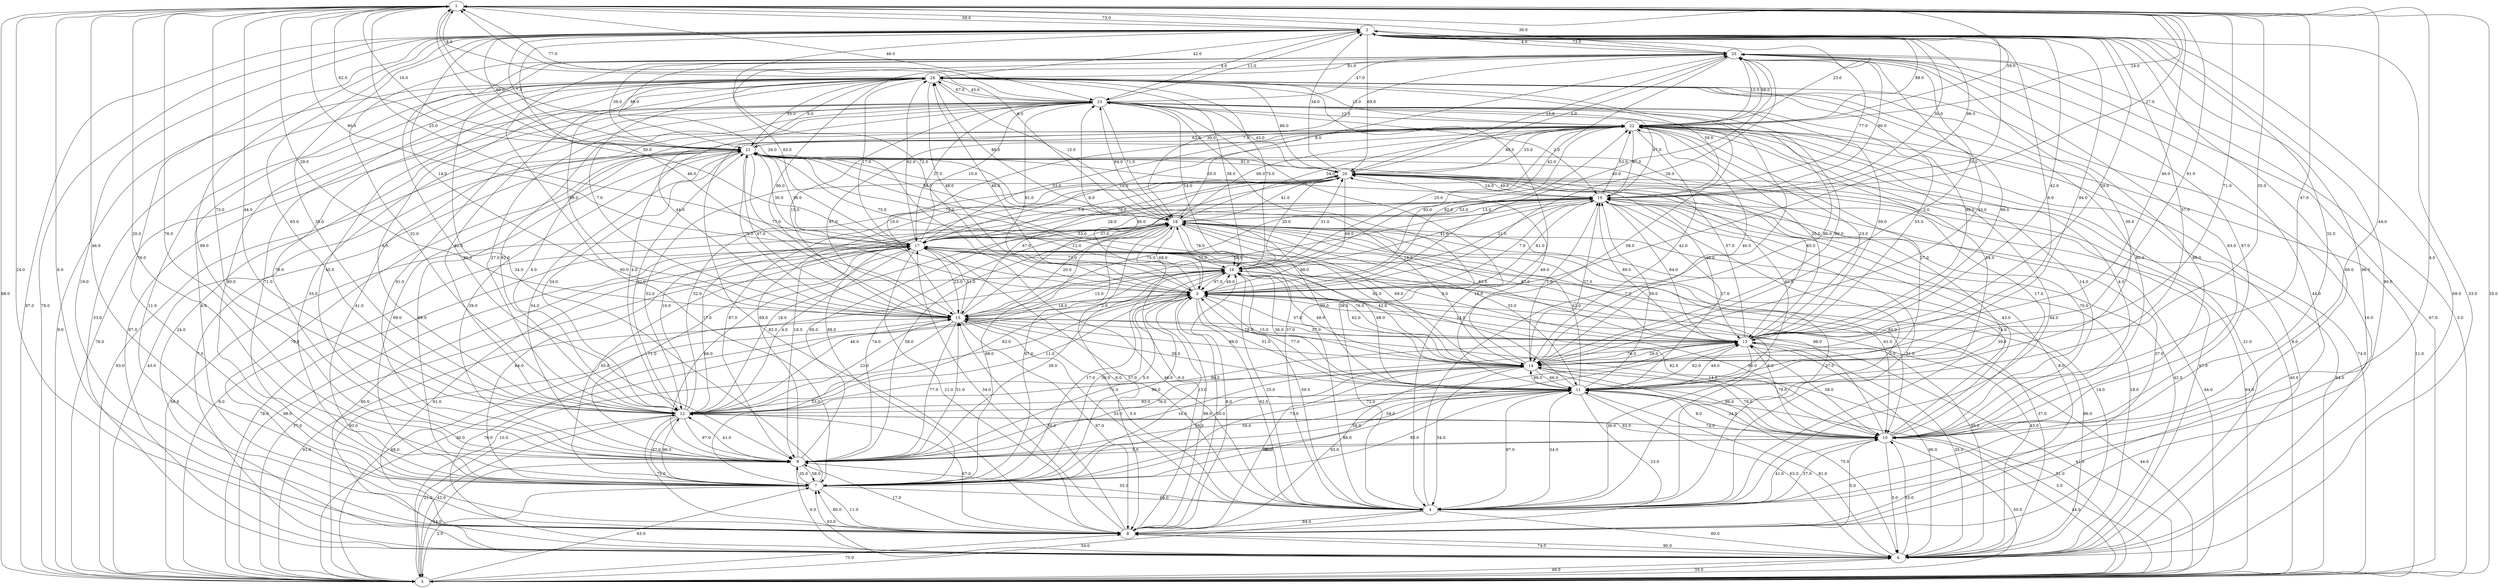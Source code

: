 strict digraph G {
  1 [ label="1" ];
  2 [ label="2" ];
  3 [ label="3" ];
  4 [ label="4" ];
  5 [ label="5" ];
  6 [ label="6" ];
  7 [ label="7" ];
  8 [ label="8" ];
  9 [ label="9" ];
  10 [ label="10" ];
  11 [ label="11" ];
  12 [ label="12" ];
  13 [ label="13" ];
  14 [ label="14" ];
  15 [ label="15" ];
  16 [ label="16" ];
  17 [ label="17" ];
  18 [ label="18" ];
  19 [ label="19" ];
  20 [ label="20" ];
  21 [ label="21" ];
  22 [ label="22" ];
  23 [ label="23" ];
  24 [ label="24" ];
  25 [ label="25" ];
  18 -> 1 [ label="6.0" ];
  20 -> 17 [ label="7.0" ];
  11 -> 9 [ label="59.0" ];
  24 -> 9 [ label="45.0" ];
  2 -> 23 [ label="4.0" ];
  10 -> 12 [ label="74.0" ];
  22 -> 13 [ label="20.0" ];
  14 -> 13 [ label="76.0" ];
  15 -> 23 [ label="15.0" ];
  8 -> 10 [ label="5.0" ];
  16 -> 5 [ label="93.0" ];
  13 -> 22 [ label="23.0" ];
  25 -> 24 [ label="81.0" ];
  22 -> 2 [ label="88.0" ];
  12 -> 1 [ label="44.0" ];
  7 -> 25 [ label="34.0" ];
  18 -> 9 [ label="74.0" ];
  3 -> 25 [ label="40.0" ];
  3 -> 11 [ label="51.0" ];
  7 -> 2 [ label="76.0" ];
  3 -> 4 [ label="92.0" ];
  3 -> 15 [ label="2.0" ];
  4 -> 24 [ label="7.0" ];
  10 -> 11 [ label="8.0" ];
  17 -> 1 [ label="90.0" ];
  23 -> 24 [ label="67.0" ];
  15 -> 24 [ label="89.0" ];
  24 -> 20 [ label="86.0" ];
  2 -> 13 [ label="29.0" ];
  24 -> 4 [ label="16.0" ];
  14 -> 20 [ label="49.0" ];
  10 -> 13 [ label="79.0" ];
  11 -> 20 [ label="62.0" ];
  6 -> 10 [ label="55.0" ];
  18 -> 7 [ label="97.0" ];
  19 -> 24 [ label="59.0" ];
  6 -> 17 [ label="91.0" ];
  23 -> 1 [ label="77.0" ];
  11 -> 12 [ label="72.0" ];
  17 -> 9 [ label="71.0" ];
  5 -> 18 [ label="8.0" ];
  8 -> 14 [ label="89.0" ];
  5 -> 12 [ label="42.0" ];
  7 -> 23 [ label="35.0" ];
  15 -> 3 [ label="18.0" ];
  9 -> 12 [ label="41.0" ];
  2 -> 8 [ label="19.0" ];
  22 -> 18 [ label="66.0" ];
  5 -> 10 [ label="44.0" ];
  13 -> 4 [ label="36.0" ];
  5 -> 11 [ label="5.0" ];
  9 -> 3 [ label="5.0" ];
  3 -> 5 [ label="30.0" ];
  23 -> 4 [ label="99.0" ];
  24 -> 7 [ label="71.0" ];
  21 -> 9 [ label="54.0" ];
  22 -> 7 [ label="41.0" ];
  18 -> 11 [ label="33.0" ];
  12 -> 19 [ label="16.0" ];
  10 -> 6 [ label="5.0" ];
  9 -> 16 [ label="38.0" ];
  19 -> 13 [ label="84.0" ];
  2 -> 15 [ label="46.0" ];
  1 -> 8 [ label="24.0" ];
  4 -> 22 [ label="44.0" ];
  19 -> 25 [ label="90.0" ];
  2 -> 21 [ label="60.0" ];
  13 -> 23 [ label="59.0" ];
  13 -> 3 [ label="37.0" ];
  23 -> 9 [ label="91.0" ];
  8 -> 12 [ label="67.0" ];
  12 -> 14 [ label="71.0" ];
  6 -> 7 [ label="93.0" ];
  13 -> 6 [ label="90.0" ];
  10 -> 1 [ label="44.0" ];
  21 -> 19 [ label="65.0" ];
  19 -> 4 [ label="31.0" ];
  6 -> 2 [ label="33.0" ];
  7 -> 12 [ label="96.0" ];
  8 -> 1 [ label="6.0" ];
  21 -> 13 [ label="65.0" ];
  17 -> 8 [ label="21.0" ];
  12 -> 16 [ label="82.0" ];
  14 -> 2 [ label="6.0" ];
  10 -> 25 [ label="63.0" ];
  16 -> 6 [ label="37.0" ];
  9 -> 20 [ label="69.0" ];
  19 -> 9 [ label="18.0" ];
  1 -> 14 [ label="35.0" ];
  18 -> 14 [ label="62.0" ];
  2 -> 22 [ label="23.0" ];
  18 -> 3 [ label="68.0" ];
  18 -> 12 [ label="18.0" ];
  7 -> 5 [ label="2.0" ];
  10 -> 21 [ label="17.0" ];
  20 -> 10 [ label="76.0" ];
  4 -> 9 [ label="55.0" ];
  13 -> 10 [ label="38.0" ];
  18 -> 24 [ label="86.0" ];
  20 -> 16 [ label="20.0" ];
  6 -> 5 [ label="33.0" ];
  6 -> 3 [ label="43.0" ];
  3 -> 7 [ label="99.0" ];
  2 -> 20 [ label="69.0" ];
  4 -> 18 [ label="37.0" ];
  1 -> 2 [ label="73.0" ];
  21 -> 7 [ label="99.0" ];
  13 -> 7 [ label="73.0" ];
  4 -> 23 [ label="39.0" ];
  17 -> 21 [ label="36.0" ];
  7 -> 16 [ label="30.0" ];
  25 -> 14 [ label="3.0" ];
  18 -> 23 [ label="94.0" ];
  1 -> 7 [ label="46.0" ];
  7 -> 11 [ label="86.0" ];
  22 -> 19 [ label="87.0" ];
  11 -> 6 [ label="63.0" ];
  20 -> 5 [ label="64.0" ];
  12 -> 8 [ label="75.0" ];
  12 -> 7 [ label="37.0" ];
  23 -> 14 [ label="86.0" ];
  6 -> 19 [ label="42.0" ];
  22 -> 20 [ label="80.0" ];
  23 -> 19 [ label="2.0" ];
  4 -> 8 [ label="84.0" ];
  1 -> 23 [ label="46.0" ];
  10 -> 3 [ label="96.0" ];
  25 -> 21 [ label="98.0" ];
  11 -> 8 [ label="23.0" ];
  20 -> 4 [ label="39.0" ];
  24 -> 17 [ label="17.0" ];
  7 -> 21 [ label="69.0" ];
  4 -> 19 [ label="3.0" ];
  12 -> 5 [ label="21.0" ];
  2 -> 11 [ label="37.0" ];
  11 -> 4 [ label="97.0" ];
  24 -> 3 [ label="48.0" ];
  25 -> 5 [ label="67.0" ];
  14 -> 10 [ label="96.0" ];
  12 -> 24 [ label="6.0" ];
  4 -> 2 [ label="60.0" ];
  10 -> 24 [ label="89.0" ];
  4 -> 21 [ label="37.0" ];
  18 -> 4 [ label="6.0" ];
  2 -> 14 [ label="94.0" ];
  15 -> 5 [ label="91.0" ];
  14 -> 17 [ label="42.0" ];
  3 -> 24 [ label="46.0" ];
  17 -> 14 [ label="76.0" ];
  1 -> 9 [ label="20.0" ];
  18 -> 19 [ label="13.0" ];
  13 -> 14 [ label="29.0" ];
  9 -> 13 [ label="76.0" ];
  1 -> 17 [ label="25.0" ];
  9 -> 24 [ label="78.0" ];
  15 -> 21 [ label="47.0" ];
  13 -> 2 [ label="42.0" ];
  2 -> 3 [ label="10.0" ];
  6 -> 22 [ label="8.0" ];
  23 -> 3 [ label="91.0" ];
  5 -> 23 [ label="76.0" ];
  8 -> 22 [ label="82.0" ];
  23 -> 18 [ label="71.0" ];
  17 -> 12 [ label="4.0" ];
  6 -> 20 [ label="67.0" ];
  23 -> 17 [ label="27.0" ];
  9 -> 1 [ label="76.0" ];
  21 -> 24 [ label="9.0" ];
  15 -> 7 [ label="53.0" ];
  1 -> 12 [ label="73.0" ];
  25 -> 3 [ label="26.0" ];
  15 -> 4 [ label="5.0" ];
  24 -> 2 [ label="42.0" ];
  4 -> 5 [ label="34.0" ];
  17 -> 20 [ label="79.0" ];
  19 -> 17 [ label="28.0" ];
  18 -> 25 [ label="8.0" ];
  25 -> 18 [ label="30.0" ];
  15 -> 1 [ label="29.0" ];
  10 -> 18 [ label="74.0" ];
  17 -> 10 [ label="61.0" ];
  13 -> 18 [ label="83.0" ];
  17 -> 5 [ label="98.0" ];
  19 -> 11 [ label="27.0" ];
  2 -> 6 [ label="69.0" ];
  7 -> 13 [ label="58.0" ];
  16 -> 24 [ label="75.0" ];
  9 -> 18 [ label="58.0" ];
  16 -> 3 [ label="97.0" ];
  21 -> 5 [ label="43.0" ];
  25 -> 7 [ label="60.0" ];
  1 -> 3 [ label="26.0" ];
  11 -> 17 [ label="14.0" ];
  12 -> 11 [ label="93.0" ];
  24 -> 21 [ label="55.0" ];
  6 -> 16 [ label="86.0" ];
  17 -> 18 [ label="37.0" ];
  1 -> 4 [ label="4.0" ];
  21 -> 6 [ label="7.0" ];
  11 -> 22 [ label="27.0" ];
  21 -> 16 [ label="79.0" ];
  9 -> 2 [ label="99.0" ];
  16 -> 19 [ label="21.0" ];
  10 -> 9 [ label="5.0" ];
  18 -> 21 [ label="86.0" ];
  19 -> 23 [ label="47.0" ];
  13 -> 24 [ label="99.0" ];
  23 -> 13 [ label="55.0" ];
  10 -> 14 [ label="78.0" ];
  22 -> 15 [ label="87.0" ];
  13 -> 15 [ label="78.0" ];
  4 -> 10 [ label="37.0" ];
  11 -> 3 [ label="77.0" ];
  2 -> 5 [ label="78.0" ];
  19 -> 14 [ label="27.0" ];
  11 -> 16 [ label="36.0" ];
  11 -> 25 [ label="39.0" ];
  8 -> 7 [ label="80.0" ];
  7 -> 4 [ label="68.0" ];
  7 -> 18 [ label="98.0" ];
  22 -> 11 [ label="54.0" ];
  12 -> 13 [ label="96.0" ];
  8 -> 6 [ label="90.0" ];
  16 -> 4 [ label="25.0" ];
  7 -> 8 [ label="11.0" ];
  14 -> 15 [ label="89.0" ];
  3 -> 10 [ label="92.0" ];
  11 -> 14 [ label="99.0" ];
  16 -> 21 [ label="75.0" ];
  23 -> 6 [ label="87.0" ];
  16 -> 22 [ label="25.0" ];
  21 -> 12 [ label="34.0" ];
  25 -> 10 [ label="87.0" ];
  20 -> 19 [ label="24.0" ];
  20 -> 22 [ label="33.0" ];
  23 -> 15 [ label="44.0" ];
  5 -> 6 [ label="49.0" ];
  5 -> 25 [ label="3.0" ];
  6 -> 13 [ label="35.0" ];
  1 -> 13 [ label="46.0" ];
  6 -> 11 [ label="81.0" ];
  22 -> 3 [ label="93.0" ];
  9 -> 11 [ label="58.0" ];
  20 -> 12 [ label="52.0" ];
  5 -> 1 [ label="35.0" ];
  6 -> 23 [ label="24.0" ];
  25 -> 17 [ label="83.0" ];
  7 -> 20 [ label="88.0" ];
  18 -> 16 [ label="78.0" ];
  10 -> 5 [ label="50.0" ];
  1 -> 5 [ label="88.0" ];
  7 -> 17 [ label="64.0" ];
  8 -> 20 [ label="37.0" ];
  18 -> 6 [ label="18.0" ];
  19 -> 22 [ label="53.0" ];
  4 -> 6 [ label="80.0" ];
  2 -> 25 [ label="73.0" ];
  9 -> 21 [ label="39.0" ];
  9 -> 19 [ label="95.0" ];
  14 -> 18 [ label="69.0" ];
  19 -> 20 [ label="49.0" ];
  7 -> 24 [ label="80.0" ];
  24 -> 8 [ label="11.0" ];
  17 -> 19 [ label="86.0" ];
  4 -> 17 [ label="46.0" ];
  4 -> 11 [ label="34.0" ];
  5 -> 7 [ label="63.0" ];
  21 -> 25 [ label="59.0" ];
  3 -> 6 [ label="49.0" ];
  5 -> 21 [ label="93.0" ];
  15 -> 2 [ label="14.0" ];
  17 -> 4 [ label="57.0" ];
  8 -> 15 [ label="50.0" ];
  18 -> 17 [ label="53.0" ];
  20 -> 15 [ label="67.0" ];
  18 -> 5 [ label="56.0" ];
  5 -> 9 [ label="54.0" ];
  11 -> 13 [ label="49.0" ];
  9 -> 15 [ label="51.0" ];
  10 -> 17 [ label="98.0" ];
  22 -> 24 [ label="15.0" ];
  25 -> 9 [ label="90.0" ];
  13 -> 19 [ label="89.0" ];
  5 -> 24 [ label="9.0" ];
  12 -> 9 [ label="97.0" ];
  5 -> 17 [ label="78.0" ];
  8 -> 16 [ label="8.0" ];
  14 -> 4 [ label="34.0" ];
  3 -> 14 [ label="15.0" ];
  14 -> 23 [ label="90.0" ];
  2 -> 12 [ label="65.0" ];
  20 -> 25 [ label="15.0" ];
  13 -> 11 [ label="62.0" ];
  23 -> 12 [ label="92.0" ];
  4 -> 16 [ label="59.0" ];
  15 -> 22 [ label="10.0" ];
  3 -> 2 [ label="72.0" ];
  18 -> 22 [ label="34.0" ];
  17 -> 6 [ label="80.0" ];
  12 -> 15 [ label="23.0" ];
  17 -> 22 [ label="33.0" ];
  22 -> 25 [ label="15.0" ];
  3 -> 23 [ label="8.0" ];
  2 -> 4 [ label="96.0" ];
  20 -> 3 [ label="69.0" ];
  25 -> 20 [ label="1.0" ];
  24 -> 12 [ label="82.0" ];
  15 -> 9 [ label="77.0" ];
  13 -> 5 [ label="41.0" ];
  5 -> 2 [ label="87.0" ];
  22 -> 6 [ label="21.0" ];
  21 -> 14 [ label="18.0" ];
  5 -> 19 [ label="64.0" ];
  13 -> 1 [ label="91.0" ];
  21 -> 3 [ label="77.0" ];
  4 -> 15 [ label="33.0" ];
  24 -> 13 [ label="96.0" ];
  23 -> 11 [ label="58.0" ];
  6 -> 18 [ label="14.0" ];
  22 -> 5 [ label="74.0" ];
  5 -> 13 [ label="44.0" ];
  3 -> 12 [ label="11.0" ];
  8 -> 17 [ label="34.0" ];
  15 -> 18 [ label="20.0" ];
  11 -> 15 [ label="39.0" ];
  22 -> 10 [ label="4.0" ];
  3 -> 16 [ label="49.0" ];
  9 -> 10 [ label="32.0" ];
  14 -> 8 [ label="93.0" ];
  10 -> 4 [ label="41.0" ];
  24 -> 6 [ label="33.0" ];
  21 -> 17 [ label="30.0" ];
  14 -> 11 [ label="66.0" ];
  10 -> 2 [ label="32.0" ];
  8 -> 25 [ label="44.0" ];
  5 -> 15 [ label="68.0" ];
  7 -> 14 [ label="59.0" ];
  17 -> 11 [ label="68.0" ];
  5 -> 8 [ label="75.0" ];
  5 -> 20 [ label="40.0" ];
  16 -> 20 [ label="31.0" ];
  1 -> 21 [ label="62.0" ];
  21 -> 2 [ label="7.0" ];
  9 -> 7 [ label="58.0" ];
  17 -> 23 [ label="10.0" ];
  25 -> 19 [ label="77.0" ];
  14 -> 1 [ label="71.0" ];
  22 -> 1 [ label="24.0" ];
  24 -> 15 [ label="7.0" ];
  5 -> 16 [ label="37.0" ];
  5 -> 22 [ label="11.0" ];
  12 -> 2 [ label="35.0" ];
  14 -> 25 [ label="43.0" ];
  18 -> 10 [ label="84.0" ];
  21 -> 22 [ label="63.0" ];
  19 -> 18 [ label="53.0" ];
  1 -> 19 [ label="27.0" ];
  3 -> 18 [ label="70.0" ];
  3 -> 19 [ label="7.0" ];
  21 -> 15 [ label="79.0" ];
  15 -> 19 [ label="58.0" ];
  15 -> 20 [ label="12.0" ];
  25 -> 22 [ label="68.0" ];
  8 -> 24 [ label="4.0" ];
  14 -> 19 [ label="1.0" ];
  24 -> 18 [ label="15.0" ];
  5 -> 3 [ label="10.0" ];
  15 -> 16 [ label="15.0" ];
  10 -> 22 [ label="14.0" ];
  12 -> 21 [ label="92.0" ];
  24 -> 16 [ label="38.0" ];
  11 -> 7 [ label="85.0" ];
  25 -> 15 [ label="90.0" ];
  6 -> 24 [ label="16.0" ];
  21 -> 1 [ label="16.0" ];
  12 -> 10 [ label="82.0" ];
  23 -> 22 [ label="12.0" ];
  24 -> 10 [ label="80.0" ];
  25 -> 12 [ label="32.0" ];
  16 -> 14 [ label="62.0" ];
  23 -> 20 [ label="43.0" ];
  7 -> 3 [ label="13.0" ];
  15 -> 13 [ label="57.0" ];
  8 -> 18 [ label="6.0" ];
  17 -> 16 [ label="73.0" ];
  22 -> 17 [ label="16.0" ];
  9 -> 17 [ label="66.0" ];
  2 -> 19 [ label="30.0" ];
  9 -> 6 [ label="6.0" ];
  14 -> 22 [ label="40.0" ];
  22 -> 21 [ label="7.0" ];
  24 -> 23 [ label="45.0" ];
  20 -> 2 [ label="34.0" ];
  19 -> 3 [ label="81.0" ];
  6 -> 8 [ label="74.0" ];
  19 -> 15 [ label="75.0" ];
  8 -> 2 [ label="90.0" ];
  12 -> 18 [ label="17.0" ];
  24 -> 1 [ label="8.0" ];
  19 -> 5 [ label="44.0" ];
  8 -> 3 [ label="50.0" ];
  8 -> 19 [ label="8.0" ];
  8 -> 21 [ label="78.0" ];
  14 -> 5 [ label="51.0" ];
  23 -> 2 [ label="11.0" ];
  19 -> 2 [ label="96.0" ];
  17 -> 15 [ label="23.0" ];
  13 -> 21 [ label="57.0" ];
  1 -> 11 [ label="47.0" ];
  18 -> 8 [ label="6.0" ];
  11 -> 18 [ label="62.0" ];
  23 -> 25 [ label="47.0" ];
  21 -> 20 [ label="91.0" ];
  12 -> 20 [ label="32.0" ];
  16 -> 23 [ label="14.0" ];
  22 -> 14 [ label="42.0" ];
  14 -> 6 [ label="75.0" ];
  3 -> 22 [ label="92.0" ];
  12 -> 23 [ label="27.0" ];
  15 -> 8 [ label="97.0" ];
  25 -> 2 [ label="4.0" ];
  3 -> 8 [ label="98.0" ];
  18 -> 13 [ label="87.0" ];
  3 -> 1 [ label="50.0" ];
  20 -> 9 [ label="87.0" ];
  8 -> 9 [ label="17.0" ];
  17 -> 7 [ label="65.0" ];
  22 -> 12 [ label="4.0" ];
  20 -> 13 [ label="40.0" ];
  15 -> 10 [ label="14.0" ];
  1 -> 22 [ label="59.0" ];
  19 -> 16 [ label="41.0" ];
  2 -> 1 [ label="59.0" ];
  11 -> 19 [ label="39.0" ];
  9 -> 14 [ label="16.0" ];
  11 -> 21 [ label="98.0" ];
  12 -> 22 [ label="4.0" ];
  17 -> 24 [ label="62.0" ];
  14 -> 16 [ label="48.0" ];
  7 -> 9 [ label="35.0" ];
  11 -> 10 [ label="24.0" ];
  17 -> 13 [ label="9.0" ];
  1 -> 25 [ label="36.0" ];
  10 -> 19 [ label="43.0" ];
  16 -> 12 [ label="46.0" ];
  16 -> 7 [ label="17.0" ];
  6 -> 15 [ label="76.0" ];
  25 -> 16 [ label="42.0" ];
  18 -> 20 [ label="41.0" ];
  15 -> 17 [ label="51.0" ];
}
